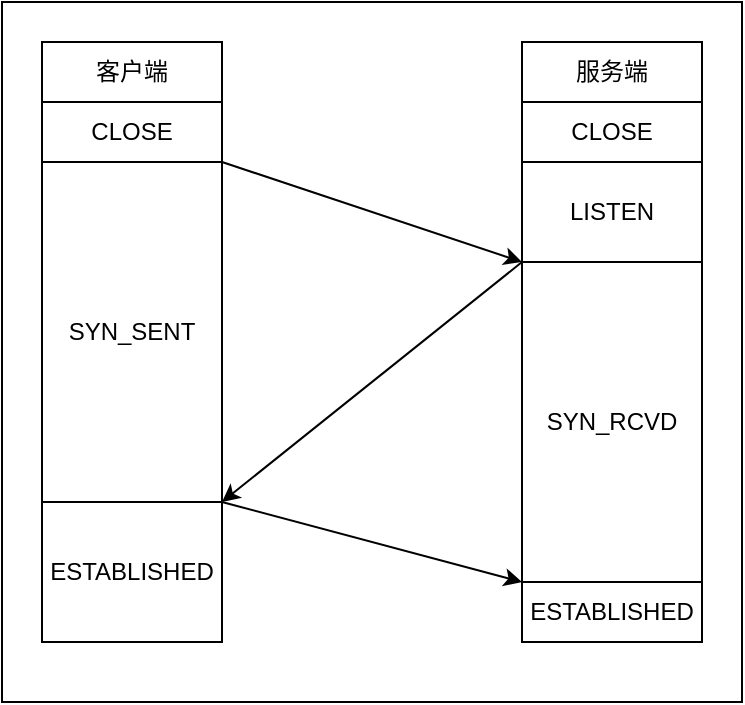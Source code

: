<mxfile version="24.2.2" type="github">
  <diagram name="第 1 页" id="IsgzbSDDs24B7xFU3w3Y">
    <mxGraphModel dx="853" dy="540" grid="1" gridSize="10" guides="1" tooltips="1" connect="1" arrows="1" fold="1" page="1" pageScale="1" pageWidth="827" pageHeight="1169" math="0" shadow="0">
      <root>
        <mxCell id="0" />
        <mxCell id="1" parent="0" />
        <mxCell id="w2liXAavWQqBMpRM67iu-1" value="" style="rounded=0;whiteSpace=wrap;html=1;" vertex="1" parent="1">
          <mxGeometry x="180" y="200" width="370" height="350" as="geometry" />
        </mxCell>
        <mxCell id="w2liXAavWQqBMpRM67iu-2" value="客户端" style="rounded=0;whiteSpace=wrap;html=1;" vertex="1" parent="1">
          <mxGeometry x="200" y="220" width="90" height="30" as="geometry" />
        </mxCell>
        <mxCell id="w2liXAavWQqBMpRM67iu-3" value="服务端" style="rounded=0;whiteSpace=wrap;html=1;" vertex="1" parent="1">
          <mxGeometry x="440" y="220" width="90" height="30" as="geometry" />
        </mxCell>
        <mxCell id="w2liXAavWQqBMpRM67iu-4" value="CLOSE" style="rounded=0;whiteSpace=wrap;html=1;" vertex="1" parent="1">
          <mxGeometry x="200" y="250" width="90" height="30" as="geometry" />
        </mxCell>
        <mxCell id="w2liXAavWQqBMpRM67iu-5" value="CLOSE" style="rounded=0;whiteSpace=wrap;html=1;" vertex="1" parent="1">
          <mxGeometry x="440" y="250" width="90" height="30" as="geometry" />
        </mxCell>
        <mxCell id="w2liXAavWQqBMpRM67iu-6" value="SYN_SENT" style="rounded=0;whiteSpace=wrap;html=1;" vertex="1" parent="1">
          <mxGeometry x="200" y="280" width="90" height="170" as="geometry" />
        </mxCell>
        <mxCell id="w2liXAavWQqBMpRM67iu-7" value="ESTABLISHED" style="rounded=0;whiteSpace=wrap;html=1;" vertex="1" parent="1">
          <mxGeometry x="200" y="450" width="90" height="70" as="geometry" />
        </mxCell>
        <mxCell id="w2liXAavWQqBMpRM67iu-8" value="LISTEN" style="rounded=0;whiteSpace=wrap;html=1;" vertex="1" parent="1">
          <mxGeometry x="440" y="280" width="90" height="50" as="geometry" />
        </mxCell>
        <mxCell id="w2liXAavWQqBMpRM67iu-9" value="SYN_RCVD" style="rounded=0;whiteSpace=wrap;html=1;" vertex="1" parent="1">
          <mxGeometry x="440" y="330" width="90" height="160" as="geometry" />
        </mxCell>
        <mxCell id="w2liXAavWQqBMpRM67iu-10" value="ESTABLISHED" style="rounded=0;whiteSpace=wrap;html=1;" vertex="1" parent="1">
          <mxGeometry x="440" y="490" width="90" height="30" as="geometry" />
        </mxCell>
        <mxCell id="w2liXAavWQqBMpRM67iu-14" value="" style="endArrow=classic;html=1;rounded=0;exitX=1;exitY=0;exitDx=0;exitDy=0;entryX=0;entryY=1;entryDx=0;entryDy=0;" edge="1" parent="1" source="w2liXAavWQqBMpRM67iu-6" target="w2liXAavWQqBMpRM67iu-8">
          <mxGeometry width="50" height="50" relative="1" as="geometry">
            <mxPoint x="330" y="340" as="sourcePoint" />
            <mxPoint x="380" y="290" as="targetPoint" />
          </mxGeometry>
        </mxCell>
        <mxCell id="w2liXAavWQqBMpRM67iu-15" value="" style="endArrow=classic;html=1;rounded=0;entryX=1;entryY=0;entryDx=0;entryDy=0;exitX=0;exitY=0;exitDx=0;exitDy=0;" edge="1" parent="1" source="w2liXAavWQqBMpRM67iu-9" target="w2liXAavWQqBMpRM67iu-7">
          <mxGeometry width="50" height="50" relative="1" as="geometry">
            <mxPoint x="360" y="400" as="sourcePoint" />
            <mxPoint x="410" y="350" as="targetPoint" />
          </mxGeometry>
        </mxCell>
        <mxCell id="w2liXAavWQqBMpRM67iu-16" value="" style="endArrow=classic;html=1;rounded=0;exitX=1;exitY=0;exitDx=0;exitDy=0;entryX=0;entryY=0;entryDx=0;entryDy=0;" edge="1" parent="1" source="w2liXAavWQqBMpRM67iu-7" target="w2liXAavWQqBMpRM67iu-10">
          <mxGeometry width="50" height="50" relative="1" as="geometry">
            <mxPoint x="330" y="480" as="sourcePoint" />
            <mxPoint x="380" y="430" as="targetPoint" />
          </mxGeometry>
        </mxCell>
      </root>
    </mxGraphModel>
  </diagram>
</mxfile>
